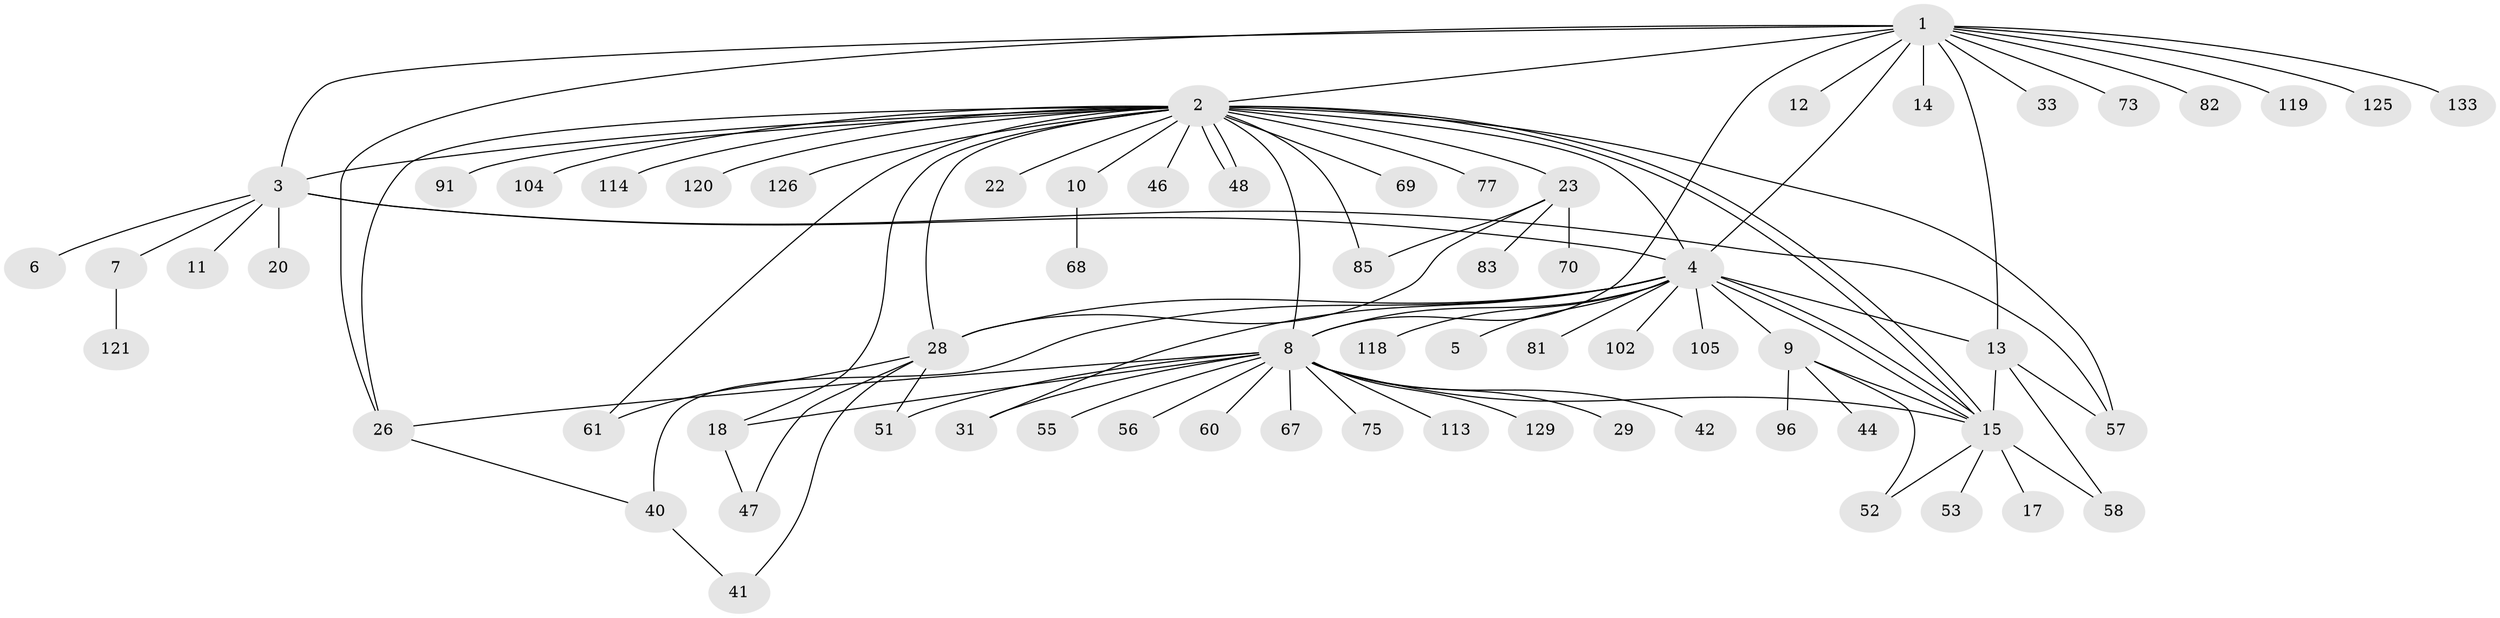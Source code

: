// original degree distribution, {15: 0.014925373134328358, 29: 0.007462686567164179, 12: 0.014925373134328358, 19: 0.007462686567164179, 1: 0.5970149253731343, 2: 0.17164179104477612, 5: 0.022388059701492536, 3: 0.08955223880597014, 4: 0.029850746268656716, 9: 0.007462686567164179, 6: 0.03731343283582089}
// Generated by graph-tools (version 1.1) at 2025/14/03/09/25 04:14:23]
// undirected, 67 vertices, 95 edges
graph export_dot {
graph [start="1"]
  node [color=gray90,style=filled];
  1 [super="+27"];
  2 [super="+59+45"];
  3 [super="+116+100+63+49+19"];
  4 [super="+36"];
  5;
  6;
  7;
  8 [super="+24"];
  9;
  10;
  11 [super="+72"];
  12;
  13 [super="+124+79+86"];
  14;
  15 [super="+106+107+62+16"];
  17;
  18 [super="+21"];
  20;
  22;
  23 [super="+25+101"];
  26 [super="+90"];
  28 [super="+88+35+43"];
  29 [super="+38"];
  31 [super="+39"];
  33 [super="+87"];
  40 [super="+74+54+50"];
  41;
  42;
  44;
  46;
  47;
  48;
  51;
  52;
  53;
  55;
  56 [super="+93"];
  57;
  58 [super="+127"];
  60;
  61 [super="+64"];
  67;
  68;
  69;
  70;
  73;
  75;
  77;
  81;
  82 [super="+130+110"];
  83;
  85 [super="+95+97"];
  91;
  96;
  102;
  104;
  105;
  113;
  114;
  118;
  119;
  120;
  121;
  125;
  126;
  129;
  133;
  1 -- 2;
  1 -- 4;
  1 -- 8;
  1 -- 12;
  1 -- 13;
  1 -- 14;
  1 -- 26 [weight=2];
  1 -- 33;
  1 -- 73;
  1 -- 82;
  1 -- 119;
  1 -- 125;
  1 -- 133;
  1 -- 3;
  2 -- 3;
  2 -- 4;
  2 -- 10;
  2 -- 15;
  2 -- 15;
  2 -- 18;
  2 -- 22;
  2 -- 23 [weight=2];
  2 -- 46;
  2 -- 48;
  2 -- 48;
  2 -- 57;
  2 -- 61;
  2 -- 69;
  2 -- 77;
  2 -- 85;
  2 -- 91;
  2 -- 104;
  2 -- 114;
  2 -- 120;
  2 -- 126;
  2 -- 28;
  2 -- 26;
  2 -- 8;
  3 -- 4;
  3 -- 6;
  3 -- 7;
  3 -- 11;
  3 -- 20;
  3 -- 57;
  4 -- 5;
  4 -- 8 [weight=2];
  4 -- 9;
  4 -- 13 [weight=2];
  4 -- 15;
  4 -- 15;
  4 -- 28;
  4 -- 31;
  4 -- 40;
  4 -- 81;
  4 -- 102;
  4 -- 105;
  4 -- 118;
  7 -- 121;
  8 -- 29;
  8 -- 31;
  8 -- 51;
  8 -- 55;
  8 -- 56;
  8 -- 60;
  8 -- 67;
  8 -- 75;
  8 -- 113;
  8 -- 129;
  8 -- 26;
  8 -- 18;
  8 -- 42;
  8 -- 15;
  9 -- 44;
  9 -- 52;
  9 -- 96;
  9 -- 15;
  10 -- 68;
  13 -- 57;
  13 -- 58;
  13 -- 15;
  15 -- 17;
  15 -- 52;
  15 -- 53;
  15 -- 58;
  18 -- 47;
  23 -- 83;
  23 -- 85;
  23 -- 70;
  23 -- 28;
  26 -- 40;
  28 -- 51;
  28 -- 41;
  28 -- 61;
  28 -- 47;
  40 -- 41;
}
